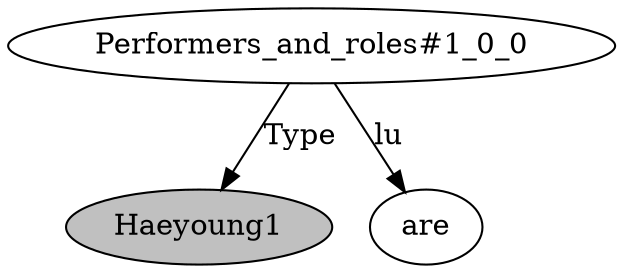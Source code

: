 // The Round Table
digraph {
	0 [label=Haeyoung1 fillcolor=gray style=filled]
	1 [label="Performers_and_roles#1_0_0"]
	2 [label=are]
	1 -> 2 [label=lu]
	1 -> 0 [label=Type]
}
